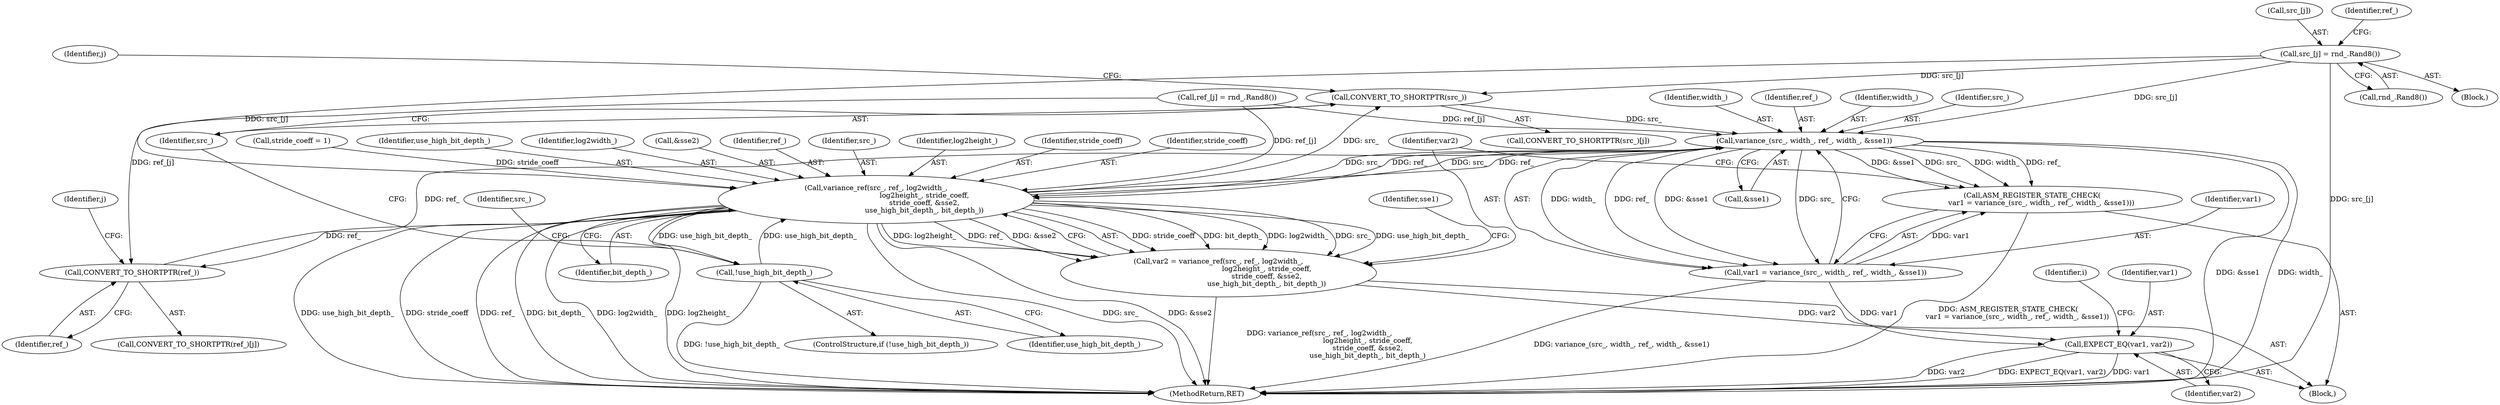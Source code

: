 digraph "0_Android_5a9753fca56f0eeb9f61e342b2fccffc364f9426_111@array" {
"1000128" [label="(Call,src_[j] = rnd_.Rand8())"];
"1000142" [label="(Call,CONVERT_TO_SHORTPTR(src_))"];
"1000166" [label="(Call,variance_(src_, width_, ref_, width_, &sse1))"];
"1000163" [label="(Call,ASM_REGISTER_STATE_CHECK(\n        var1 = variance_(src_, width_, ref_, width_, &sse1)))"];
"1000164" [label="(Call,var1 = variance_(src_, width_, ref_, width_, &sse1))"];
"1000190" [label="(Call,EXPECT_EQ(var1, var2))"];
"1000176" [label="(Call,variance_ref(src_, ref_, log2width_,\n                                           log2height_, stride_coeff,\n                                           stride_coeff, &sse2,\n                                           use_high_bit_depth_, bit_depth_))"];
"1000125" [label="(Call,!use_high_bit_depth_)"];
"1000150" [label="(Call,CONVERT_TO_SHORTPTR(ref_))"];
"1000174" [label="(Call,var2 = variance_ref(src_, ref_, log2width_,\n                                           log2height_, stride_coeff,\n                                           stride_coeff, &sse2,\n                                           use_high_bit_depth_, bit_depth_))"];
"1000193" [label="(MethodReturn,RET)"];
"1000160" [label="(Call,stride_coeff = 1)"];
"1000126" [label="(Identifier,use_high_bit_depth_)"];
"1000185" [label="(Identifier,use_high_bit_depth_)"];
"1000151" [label="(Identifier,ref_)"];
"1000179" [label="(Identifier,log2width_)"];
"1000124" [label="(ControlStructure,if (!use_high_bit_depth_))"];
"1000183" [label="(Call,&sse2)"];
"1000178" [label="(Identifier,ref_)"];
"1000132" [label="(Call,rnd_.Rand8())"];
"1000112" [label="(Block,)"];
"1000177" [label="(Identifier,src_)"];
"1000130" [label="(Identifier,src_)"];
"1000164" [label="(Call,var1 = variance_(src_, width_, ref_, width_, &sse1))"];
"1000168" [label="(Identifier,width_)"];
"1000180" [label="(Identifier,log2height_)"];
"1000171" [label="(Call,&sse1)"];
"1000169" [label="(Identifier,ref_)"];
"1000129" [label="(Call,src_[j])"];
"1000175" [label="(Identifier,var2)"];
"1000176" [label="(Call,variance_ref(src_, ref_, log2width_,\n                                           log2height_, stride_coeff,\n                                           stride_coeff, &sse2,\n                                           use_high_bit_depth_, bit_depth_))"];
"1000135" [label="(Identifier,ref_)"];
"1000150" [label="(Call,CONVERT_TO_SHORTPTR(ref_))"];
"1000190" [label="(Call,EXPECT_EQ(var1, var2))"];
"1000111" [label="(Identifier,i)"];
"1000174" [label="(Call,var2 = variance_ref(src_, ref_, log2width_,\n                                           log2height_, stride_coeff,\n                                           stride_coeff, &sse2,\n                                           use_high_bit_depth_, bit_depth_))"];
"1000133" [label="(Call,ref_[j] = rnd_.Rand8())"];
"1000188" [label="(Identifier,sse1)"];
"1000181" [label="(Identifier,stride_coeff)"];
"1000144" [label="(Identifier,j)"];
"1000149" [label="(Call,CONVERT_TO_SHORTPTR(ref_)[j])"];
"1000142" [label="(Call,CONVERT_TO_SHORTPTR(src_))"];
"1000163" [label="(Call,ASM_REGISTER_STATE_CHECK(\n        var1 = variance_(src_, width_, ref_, width_, &sse1)))"];
"1000127" [label="(Block,)"];
"1000182" [label="(Identifier,stride_coeff)"];
"1000166" [label="(Call,variance_(src_, width_, ref_, width_, &sse1))"];
"1000141" [label="(Call,CONVERT_TO_SHORTPTR(src_)[j])"];
"1000152" [label="(Identifier,j)"];
"1000165" [label="(Identifier,var1)"];
"1000143" [label="(Identifier,src_)"];
"1000191" [label="(Identifier,var1)"];
"1000125" [label="(Call,!use_high_bit_depth_)"];
"1000170" [label="(Identifier,width_)"];
"1000186" [label="(Identifier,bit_depth_)"];
"1000128" [label="(Call,src_[j] = rnd_.Rand8())"];
"1000167" [label="(Identifier,src_)"];
"1000192" [label="(Identifier,var2)"];
"1000128" -> "1000127"  [label="AST: "];
"1000128" -> "1000132"  [label="CFG: "];
"1000129" -> "1000128"  [label="AST: "];
"1000132" -> "1000128"  [label="AST: "];
"1000135" -> "1000128"  [label="CFG: "];
"1000128" -> "1000193"  [label="DDG: src_[j]"];
"1000128" -> "1000142"  [label="DDG: src_[j]"];
"1000128" -> "1000166"  [label="DDG: src_[j]"];
"1000128" -> "1000176"  [label="DDG: src_[j]"];
"1000142" -> "1000141"  [label="AST: "];
"1000142" -> "1000143"  [label="CFG: "];
"1000143" -> "1000142"  [label="AST: "];
"1000144" -> "1000142"  [label="CFG: "];
"1000176" -> "1000142"  [label="DDG: src_"];
"1000142" -> "1000166"  [label="DDG: src_"];
"1000166" -> "1000164"  [label="AST: "];
"1000166" -> "1000171"  [label="CFG: "];
"1000167" -> "1000166"  [label="AST: "];
"1000168" -> "1000166"  [label="AST: "];
"1000169" -> "1000166"  [label="AST: "];
"1000170" -> "1000166"  [label="AST: "];
"1000171" -> "1000166"  [label="AST: "];
"1000164" -> "1000166"  [label="CFG: "];
"1000166" -> "1000193"  [label="DDG: &sse1"];
"1000166" -> "1000193"  [label="DDG: width_"];
"1000166" -> "1000163"  [label="DDG: width_"];
"1000166" -> "1000163"  [label="DDG: ref_"];
"1000166" -> "1000163"  [label="DDG: &sse1"];
"1000166" -> "1000163"  [label="DDG: src_"];
"1000166" -> "1000164"  [label="DDG: width_"];
"1000166" -> "1000164"  [label="DDG: ref_"];
"1000166" -> "1000164"  [label="DDG: &sse1"];
"1000166" -> "1000164"  [label="DDG: src_"];
"1000176" -> "1000166"  [label="DDG: src_"];
"1000176" -> "1000166"  [label="DDG: ref_"];
"1000150" -> "1000166"  [label="DDG: ref_"];
"1000133" -> "1000166"  [label="DDG: ref_[j]"];
"1000166" -> "1000176"  [label="DDG: src_"];
"1000166" -> "1000176"  [label="DDG: ref_"];
"1000163" -> "1000112"  [label="AST: "];
"1000163" -> "1000164"  [label="CFG: "];
"1000164" -> "1000163"  [label="AST: "];
"1000175" -> "1000163"  [label="CFG: "];
"1000163" -> "1000193"  [label="DDG: ASM_REGISTER_STATE_CHECK(\n        var1 = variance_(src_, width_, ref_, width_, &sse1))"];
"1000164" -> "1000163"  [label="DDG: var1"];
"1000165" -> "1000164"  [label="AST: "];
"1000164" -> "1000193"  [label="DDG: variance_(src_, width_, ref_, width_, &sse1)"];
"1000164" -> "1000190"  [label="DDG: var1"];
"1000190" -> "1000112"  [label="AST: "];
"1000190" -> "1000192"  [label="CFG: "];
"1000191" -> "1000190"  [label="AST: "];
"1000192" -> "1000190"  [label="AST: "];
"1000111" -> "1000190"  [label="CFG: "];
"1000190" -> "1000193"  [label="DDG: EXPECT_EQ(var1, var2)"];
"1000190" -> "1000193"  [label="DDG: var1"];
"1000190" -> "1000193"  [label="DDG: var2"];
"1000174" -> "1000190"  [label="DDG: var2"];
"1000176" -> "1000174"  [label="AST: "];
"1000176" -> "1000186"  [label="CFG: "];
"1000177" -> "1000176"  [label="AST: "];
"1000178" -> "1000176"  [label="AST: "];
"1000179" -> "1000176"  [label="AST: "];
"1000180" -> "1000176"  [label="AST: "];
"1000181" -> "1000176"  [label="AST: "];
"1000182" -> "1000176"  [label="AST: "];
"1000183" -> "1000176"  [label="AST: "];
"1000185" -> "1000176"  [label="AST: "];
"1000186" -> "1000176"  [label="AST: "];
"1000174" -> "1000176"  [label="CFG: "];
"1000176" -> "1000193"  [label="DDG: use_high_bit_depth_"];
"1000176" -> "1000193"  [label="DDG: stride_coeff"];
"1000176" -> "1000193"  [label="DDG: ref_"];
"1000176" -> "1000193"  [label="DDG: bit_depth_"];
"1000176" -> "1000193"  [label="DDG: log2width_"];
"1000176" -> "1000193"  [label="DDG: log2height_"];
"1000176" -> "1000193"  [label="DDG: src_"];
"1000176" -> "1000193"  [label="DDG: &sse2"];
"1000176" -> "1000125"  [label="DDG: use_high_bit_depth_"];
"1000176" -> "1000150"  [label="DDG: ref_"];
"1000176" -> "1000174"  [label="DDG: stride_coeff"];
"1000176" -> "1000174"  [label="DDG: bit_depth_"];
"1000176" -> "1000174"  [label="DDG: log2width_"];
"1000176" -> "1000174"  [label="DDG: src_"];
"1000176" -> "1000174"  [label="DDG: use_high_bit_depth_"];
"1000176" -> "1000174"  [label="DDG: log2height_"];
"1000176" -> "1000174"  [label="DDG: ref_"];
"1000176" -> "1000174"  [label="DDG: &sse2"];
"1000133" -> "1000176"  [label="DDG: ref_[j]"];
"1000160" -> "1000176"  [label="DDG: stride_coeff"];
"1000125" -> "1000176"  [label="DDG: use_high_bit_depth_"];
"1000125" -> "1000124"  [label="AST: "];
"1000125" -> "1000126"  [label="CFG: "];
"1000126" -> "1000125"  [label="AST: "];
"1000130" -> "1000125"  [label="CFG: "];
"1000143" -> "1000125"  [label="CFG: "];
"1000125" -> "1000193"  [label="DDG: !use_high_bit_depth_"];
"1000150" -> "1000149"  [label="AST: "];
"1000150" -> "1000151"  [label="CFG: "];
"1000151" -> "1000150"  [label="AST: "];
"1000152" -> "1000150"  [label="CFG: "];
"1000133" -> "1000150"  [label="DDG: ref_[j]"];
"1000174" -> "1000112"  [label="AST: "];
"1000175" -> "1000174"  [label="AST: "];
"1000188" -> "1000174"  [label="CFG: "];
"1000174" -> "1000193"  [label="DDG: variance_ref(src_, ref_, log2width_,\n                                           log2height_, stride_coeff,\n                                           stride_coeff, &sse2,\n                                           use_high_bit_depth_, bit_depth_)"];
}
